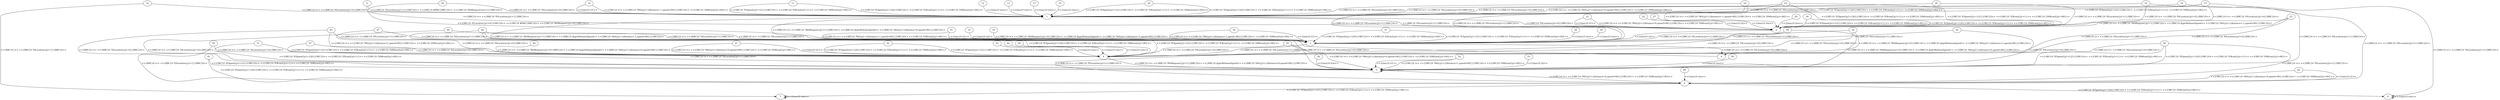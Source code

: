 digraph name {0 -> 1 [label="<<{OBU}0 ?ELocation{p1=1}{OBU}0>> <<{OBU}0 #RBC{RBC}0>> <<{OBU}0 !MARequest{p1=1}{RBC}0>> "];
1 -> 2 [label="<<{RBC}0 ?DLocation{p1=1}{RBC}0>> "];
2 -> 3 [label="<<{time}0 t/2>> "];
3 -> 4 [label="<<{RBC}0 i>> <<{RBC}0 ?DLocation{p1=1}{RBC}0>> "];
4 -> 5 [label="<<{RBC}0 i>> <<{RBC}0 ?MARequest{p1=1}{RBC}0>> <<{RBC}0 @getReleaseSpeed>> <<{RBC}0 !MA{p1={distance=0,speed=80}}{OBU}0>> "];
5 -> 5 [label="<<{time}0 t/1>> "];
5 -> 6 [label="<<{OBU}0 i>> <<{OBU}0 ?MA{p1={distance=0,speed=80}}{OBU}0>> <<{OBU}0 !DMIcmd{p1=80}>> "];
6 -> 7 [label="<<{OBU}0 ?ESpeed{p1=121}{OBU}0>> <<{OBU}0 !EBcmd{p1=1}>> <<{OBU}0 !DMIcmd{p1=80}>> "];
7 -> 7 [label="<<{time}0 t/oo>> "];
6 -> 8 [label="<<{OBU}0 ?ESpeed{p1=120}{OBU}0>> <<{OBU}0 !EBcmd{p1=1}>> <<{OBU}0 !DMIcmd{p1=80}>> "];
8 -> 8 [label="<<{time}0 t/oo>> "];
3 -> 9 [label="<<{RBC}0 i>> <<{RBC}0 ?DLocation{p1=0}{RBC}0>> "];
9 -> 1 [label="<<{RBC}0 i>> <<{RBC}0 ?MARequest{p1=1}{RBC}0>> <<{RBC}0 @getReleaseSpeed>> <<{RBC}0 !MA{p1={distance=-1,speed=80}}{OBU}0>> "];
10 -> 1 [label="<<{time}0 t/1>> "];
10 -> 1 [label="<<{OBU}0 i>> <<{OBU}0 ?MA{p1={distance=-1,speed=80}}{OBU}0>> <<{OBU}0 !DMIcmd{p1=80}>> "];
11 -> 1 [label="<<{OBU}0 ?ESpeed{p1=121}{OBU}0>> <<{OBU}0 !EBcmd{p1=1}>> <<{OBU}0 !DMIcmd{p1=80}>> "];
12 -> 1 [label="<<{time}0 t/oo>> "];
11 -> 1 [label="<<{OBU}0 ?ESpeed{p1=120}{OBU}0>> <<{OBU}0 !EBcmd{p1=1}>> <<{OBU}0 !DMIcmd{p1=80}>> "];
13 -> 1 [label="<<{time}0 t/oo>> "];
3 -> 1 [label="<<{RBC}0 i>> <<{RBC}0 ?MARequest{p1=1}{RBC}0>> <<{RBC}0 @getReleaseSpeed>> <<{RBC}0 !MA{p1={distance=0,speed=80}}{OBU}0>> "];
14 -> 1 [label="<<{OBU}0 i>> <<{OBU}0 ?MA{p1={distance=0,speed=80}}{OBU}0>> <<{OBU}0 !DMIcmd{p1=80}>> "];
15 -> 1 [label="<<{OBU}0 ?ESpeed{p1=121}{OBU}0>> <<{OBU}0 !EBcmd{p1=1}>> <<{OBU}0 !DMIcmd{p1=80}>> "];
16 -> 7 [label="<<{RBC}0 i>> <<{RBC}0 ?DLocation{p1=1}{RBC}0>> "];
16 -> 1 [label="<<{RBC}0 i>> <<{RBC}0 ?DLocation{p1=0}{RBC}0>> "];
17 -> 1 [label="<<{time}0 t/oo>> "];
15 -> 1 [label="<<{OBU}0 ?ESpeed{p1=120}{OBU}0>> <<{OBU}0 !EBcmd{p1=1}>> <<{OBU}0 !DMIcmd{p1=80}>> "];
18 -> 8 [label="<<{RBC}0 i>> <<{RBC}0 ?DLocation{p1=1}{RBC}0>> "];
18 -> 1 [label="<<{RBC}0 i>> <<{RBC}0 ?DLocation{p1=0}{RBC}0>> "];
19 -> 1 [label="<<{time}0 t/oo>> "];
15 -> 6 [label="<<{RBC}0 i>> <<{RBC}0 ?DLocation{p1=1}{RBC}0>> "];
15 -> 2 [label="<<{RBC}0 i>> <<{RBC}0 ?DLocation{p1=0}{RBC}0>> "];
20 -> 1 [label="<<{OBU}0 ?ESpeed{p1=121}{OBU}0>> <<{OBU}0 !EBcmd{p1=1}>> <<{OBU}0 !DMIcmd{p1=80}>> "];
20 -> 1 [label="<<{OBU}0 ?ESpeed{p1=120}{OBU}0>> <<{OBU}0 !EBcmd{p1=1}>> <<{OBU}0 !DMIcmd{p1=80}>> "];
14 -> 5 [label="<<{RBC}0 i>> <<{RBC}0 ?DLocation{p1=1}{RBC}0>> "];
14 -> 2 [label="<<{RBC}0 i>> <<{RBC}0 ?DLocation{p1=0}{RBC}0>> "];
21 -> 2 [label="<<{time}0 t/1>> "];
21 -> 2 [label="<<{OBU}0 i>> <<{OBU}0 ?MA{p1={distance=0,speed=80}}{OBU}0>> <<{OBU}0 !DMIcmd{p1=80}>> "];
1 -> 2 [label="<<{RBC}0 ?DLocation{p1=0}{RBC}0>> "];
22 -> 2 [label="<<{time}0 t/2>> "];
23 -> 4 [label="<<{RBC}0 i>> <<{RBC}0 ?DLocation{p1=1}{RBC}0>> "];
23 -> 9 [label="<<{RBC}0 i>> <<{RBC}0 ?DLocation{p1=0}{RBC}0>> "];
23 -> 2 [label="<<{RBC}0 i>> <<{RBC}0 ?MARequest{p1=1}{RBC}0>> <<{RBC}0 @getReleaseSpeed>> <<{RBC}0 !MA{p1={distance=-1,speed=80}}{OBU}0>> "];
24 -> 2 [label="<<{OBU}0 i>> <<{OBU}0 ?MA{p1={distance=-1,speed=80}}{OBU}0>> <<{OBU}0 !DMIcmd{p1=80}>> "];
25 -> 2 [label="<<{OBU}0 ?ESpeed{p1=121}{OBU}0>> <<{OBU}0 !EBcmd{p1=1}>> <<{OBU}0 !DMIcmd{p1=80}>> "];
26 -> 2 [label="<<{RBC}0 i>> <<{RBC}0 ?DLocation{p1=1}{RBC}0>> "];
27 -> 2 [label="<<{time}0 t/oo>> "];
26 -> 1 [label="<<{RBC}0 i>> <<{RBC}0 ?DLocation{p1=0}{RBC}0>> "];
25 -> 2 [label="<<{OBU}0 ?ESpeed{p1=120}{OBU}0>> <<{OBU}0 !EBcmd{p1=1}>> <<{OBU}0 !DMIcmd{p1=80}>> "];
28 -> 2 [label="<<{RBC}0 i>> <<{RBC}0 ?DLocation{p1=1}{RBC}0>> "];
29 -> 2 [label="<<{time}0 t/oo>> "];
28 -> 1 [label="<<{RBC}0 i>> <<{RBC}0 ?DLocation{p1=0}{RBC}0>> "];
25 -> 3 [label="<<{RBC}0 i>> <<{RBC}0 ?DLocation{p1=1}{RBC}0>> "];
30 -> 2 [label="<<{OBU}0 ?ESpeed{p1=121}{OBU}0>> <<{OBU}0 !EBcmd{p1=1}>> <<{OBU}0 !DMIcmd{p1=80}>> "];
30 -> 2 [label="<<{OBU}0 ?ESpeed{p1=120}{OBU}0>> <<{OBU}0 !EBcmd{p1=1}>> <<{OBU}0 !DMIcmd{p1=80}>> "];
25 -> 1 [label="<<{RBC}0 i>> <<{RBC}0 ?DLocation{p1=0}{RBC}0>> "];
24 -> 3 [label="<<{RBC}0 i>> <<{RBC}0 ?DLocation{p1=1}{RBC}0>> "];
31 -> 3 [label="<<{time}0 t/1>> "];
31 -> 3 [label="<<{OBU}0 i>> <<{OBU}0 ?MA{p1={distance=-1,speed=80}}{OBU}0>> <<{OBU}0 !DMIcmd{p1=80}>> "];
24 -> 1 [label="<<{RBC}0 i>> <<{RBC}0 ?DLocation{p1=0}{RBC}0>> "];
0 -> 3 [label="<<{OBU}0 ?ELocation{p1=0}{OBU}0>> <<{OBU}0 #RBC{RBC}0>> <<{OBU}0 !MARequest{p1=0}{RBC}0>> "];
32 -> 3 [label="<<{RBC}0 ?DLocation{p1=1}{RBC}0>> "];
33 -> 3 [label="<<{time}0 t/2>> "];
34 -> 3 [label="<<{RBC}0 i>> <<{RBC}0 ?DLocation{p1=1}{RBC}0>> "];
35 -> 3 [label="<<{RBC}0 i>> <<{RBC}0 ?MARequest{p1=0}{RBC}0>> <<{RBC}0 @getReleaseSpeed>> <<{RBC}0 !MA{p1={distance=1,speed=80}}{OBU}0>> "];
36 -> 3 [label="<<{time}0 t/1>> "];
36 -> 3 [label="<<{OBU}0 i>> <<{OBU}0 ?MA{p1={distance=1,speed=80}}{OBU}0>> <<{OBU}0 !DMIcmd{p1=80}>> "];
37 -> 3 [label="<<{OBU}0 ?ESpeed{p1=121}{OBU}0>> <<{OBU}0 !EBcmd{p1=1}>> <<{OBU}0 !DMIcmd{p1=80}>> "];
38 -> 3 [label="<<{time}0 t/oo>> "];
37 -> 3 [label="<<{OBU}0 ?ESpeed{p1=120}{OBU}0>> <<{OBU}0 !EBcmd{p1=1}>> <<{OBU}0 !DMIcmd{p1=80}>> "];
39 -> 3 [label="<<{time}0 t/oo>> "];
34 -> 4 [label="<<{RBC}0 i>> <<{RBC}0 ?DLocation{p1=0}{RBC}0>> "];
40 -> 4 [label="<<{RBC}0 i>> <<{RBC}0 ?MARequest{p1=0}{RBC}0>> <<{RBC}0 @getReleaseSpeed>> <<{RBC}0 !MA{p1={distance=0,speed=80}}{OBU}0>> "];
41 -> 4 [label="<<{time}0 t/1>> "];
41 -> 4 [label="<<{OBU}0 i>> <<{OBU}0 ?MA{p1={distance=0,speed=80}}{OBU}0>> <<{OBU}0 !DMIcmd{p1=80}>> "];
42 -> 4 [label="<<{OBU}0 ?ESpeed{p1=121}{OBU}0>> <<{OBU}0 !EBcmd{p1=1}>> <<{OBU}0 !DMIcmd{p1=80}>> "];
43 -> 4 [label="<<{time}0 t/oo>> "];
42 -> 4 [label="<<{OBU}0 ?ESpeed{p1=120}{OBU}0>> <<{OBU}0 !EBcmd{p1=1}>> <<{OBU}0 !DMIcmd{p1=80}>> "];
44 -> 4 [label="<<{time}0 t/oo>> "];
34 -> 4 [label="<<{RBC}0 i>> <<{RBC}0 ?MARequest{p1=0}{RBC}0>> <<{RBC}0 @getReleaseSpeed>> <<{RBC}0 !MA{p1={distance=1,speed=80}}{OBU}0>> "];
45 -> 4 [label="<<{OBU}0 i>> <<{OBU}0 ?MA{p1={distance=1,speed=80}}{OBU}0>> <<{OBU}0 !DMIcmd{p1=80}>> "];
46 -> 4 [label="<<{OBU}0 ?ESpeed{p1=121}{OBU}0>> <<{OBU}0 !EBcmd{p1=1}>> <<{OBU}0 !DMIcmd{p1=80}>> "];
47 -> 3 [label="<<{RBC}0 i>> <<{RBC}0 ?DLocation{p1=1}{RBC}0>> "];
47 -> 4 [label="<<{RBC}0 i>> <<{RBC}0 ?DLocation{p1=0}{RBC}0>> "];
48 -> 4 [label="<<{time}0 t/oo>> "];
46 -> 4 [label="<<{OBU}0 ?ESpeed{p1=120}{OBU}0>> <<{OBU}0 !EBcmd{p1=1}>> <<{OBU}0 !DMIcmd{p1=80}>> "];
49 -> 3 [label="<<{RBC}0 i>> <<{RBC}0 ?DLocation{p1=1}{RBC}0>> "];
49 -> 5 [label="<<{RBC}0 i>> <<{RBC}0 ?DLocation{p1=0}{RBC}0>> "];
50 -> 5 [label="<<{time}0 t/oo>> "];
46 -> 3 [label="<<{RBC}0 i>> <<{RBC}0 ?DLocation{p1=1}{RBC}0>> "];
46 -> 5 [label="<<{RBC}0 i>> <<{RBC}0 ?DLocation{p1=0}{RBC}0>> "];
51 -> 4 [label="<<{OBU}0 ?ESpeed{p1=121}{OBU}0>> <<{OBU}0 !EBcmd{p1=1}>> <<{OBU}0 !DMIcmd{p1=80}>> "];
51 -> 5 [label="<<{OBU}0 ?ESpeed{p1=120}{OBU}0>> <<{OBU}0 !EBcmd{p1=1}>> <<{OBU}0 !DMIcmd{p1=80}>> "];
45 -> 3 [label="<<{RBC}0 i>> <<{RBC}0 ?DLocation{p1=1}{RBC}0>> "];
45 -> 5 [label="<<{RBC}0 i>> <<{RBC}0 ?DLocation{p1=0}{RBC}0>> "];
52 -> 5 [label="<<{time}0 t/1>> "];
52 -> 5 [label="<<{OBU}0 i>> <<{OBU}0 ?MA{p1={distance=1,speed=80}}{OBU}0>> <<{OBU}0 !DMIcmd{p1=80}>> "];
32 -> 5 [label="<<{RBC}0 ?DLocation{p1=0}{RBC}0>> "];
53 -> 5 [label="<<{time}0 t/2>> "];
54 -> 3 [label="<<{RBC}0 i>> <<{RBC}0 ?DLocation{p1=1}{RBC}0>> "];
54 -> 4 [label="<<{RBC}0 i>> <<{RBC}0 ?DLocation{p1=0}{RBC}0>> "];
54 -> 5 [label="<<{RBC}0 i>> <<{RBC}0 ?MARequest{p1=0}{RBC}0>> <<{RBC}0 @getReleaseSpeed>> <<{RBC}0 !MA{p1={distance=0,speed=80}}{OBU}0>> "];
55 -> 5 [label="<<{OBU}0 i>> <<{OBU}0 ?MA{p1={distance=0,speed=80}}{OBU}0>> <<{OBU}0 !DMIcmd{p1=80}>> "];
56 -> 5 [label="<<{OBU}0 ?ESpeed{p1=121}{OBU}0>> <<{OBU}0 !EBcmd{p1=1}>> <<{OBU}0 !DMIcmd{p1=80}>> "];
57 -> 5 [label="<<{RBC}0 i>> <<{RBC}0 ?DLocation{p1=1}{RBC}0>> "];
58 -> 5 [label="<<{time}0 t/oo>> "];
57 -> 4 [label="<<{RBC}0 i>> <<{RBC}0 ?DLocation{p1=0}{RBC}0>> "];
56 -> 5 [label="<<{OBU}0 ?ESpeed{p1=120}{OBU}0>> <<{OBU}0 !EBcmd{p1=1}>> <<{OBU}0 !DMIcmd{p1=80}>> "];
59 -> 6 [label="<<{RBC}0 i>> <<{RBC}0 ?DLocation{p1=1}{RBC}0>> "];
60 -> 6 [label="<<{time}0 t/oo>> "];
59 -> 4 [label="<<{RBC}0 i>> <<{RBC}0 ?DLocation{p1=0}{RBC}0>> "];
56 -> 6 [label="<<{RBC}0 i>> <<{RBC}0 ?DLocation{p1=1}{RBC}0>> "];
61 -> 5 [label="<<{OBU}0 ?ESpeed{p1=121}{OBU}0>> <<{OBU}0 !EBcmd{p1=1}>> <<{OBU}0 !DMIcmd{p1=80}>> "];
61 -> 6 [label="<<{OBU}0 ?ESpeed{p1=120}{OBU}0>> <<{OBU}0 !EBcmd{p1=1}>> <<{OBU}0 !DMIcmd{p1=80}>> "];
56 -> 4 [label="<<{RBC}0 i>> <<{RBC}0 ?DLocation{p1=0}{RBC}0>> "];
55 -> 6 [label="<<{RBC}0 i>> <<{RBC}0 ?DLocation{p1=1}{RBC}0>> "];
62 -> 6 [label="<<{time}0 t/1>> "];
62 -> 6 [label="<<{OBU}0 i>> <<{OBU}0 ?MA{p1={distance=0,speed=80}}{OBU}0>> <<{OBU}0 !DMIcmd{p1=80}>> "];
55 -> 4 [label="<<{RBC}0 i>> <<{RBC}0 ?DLocation{p1=0}{RBC}0>> "];
}
